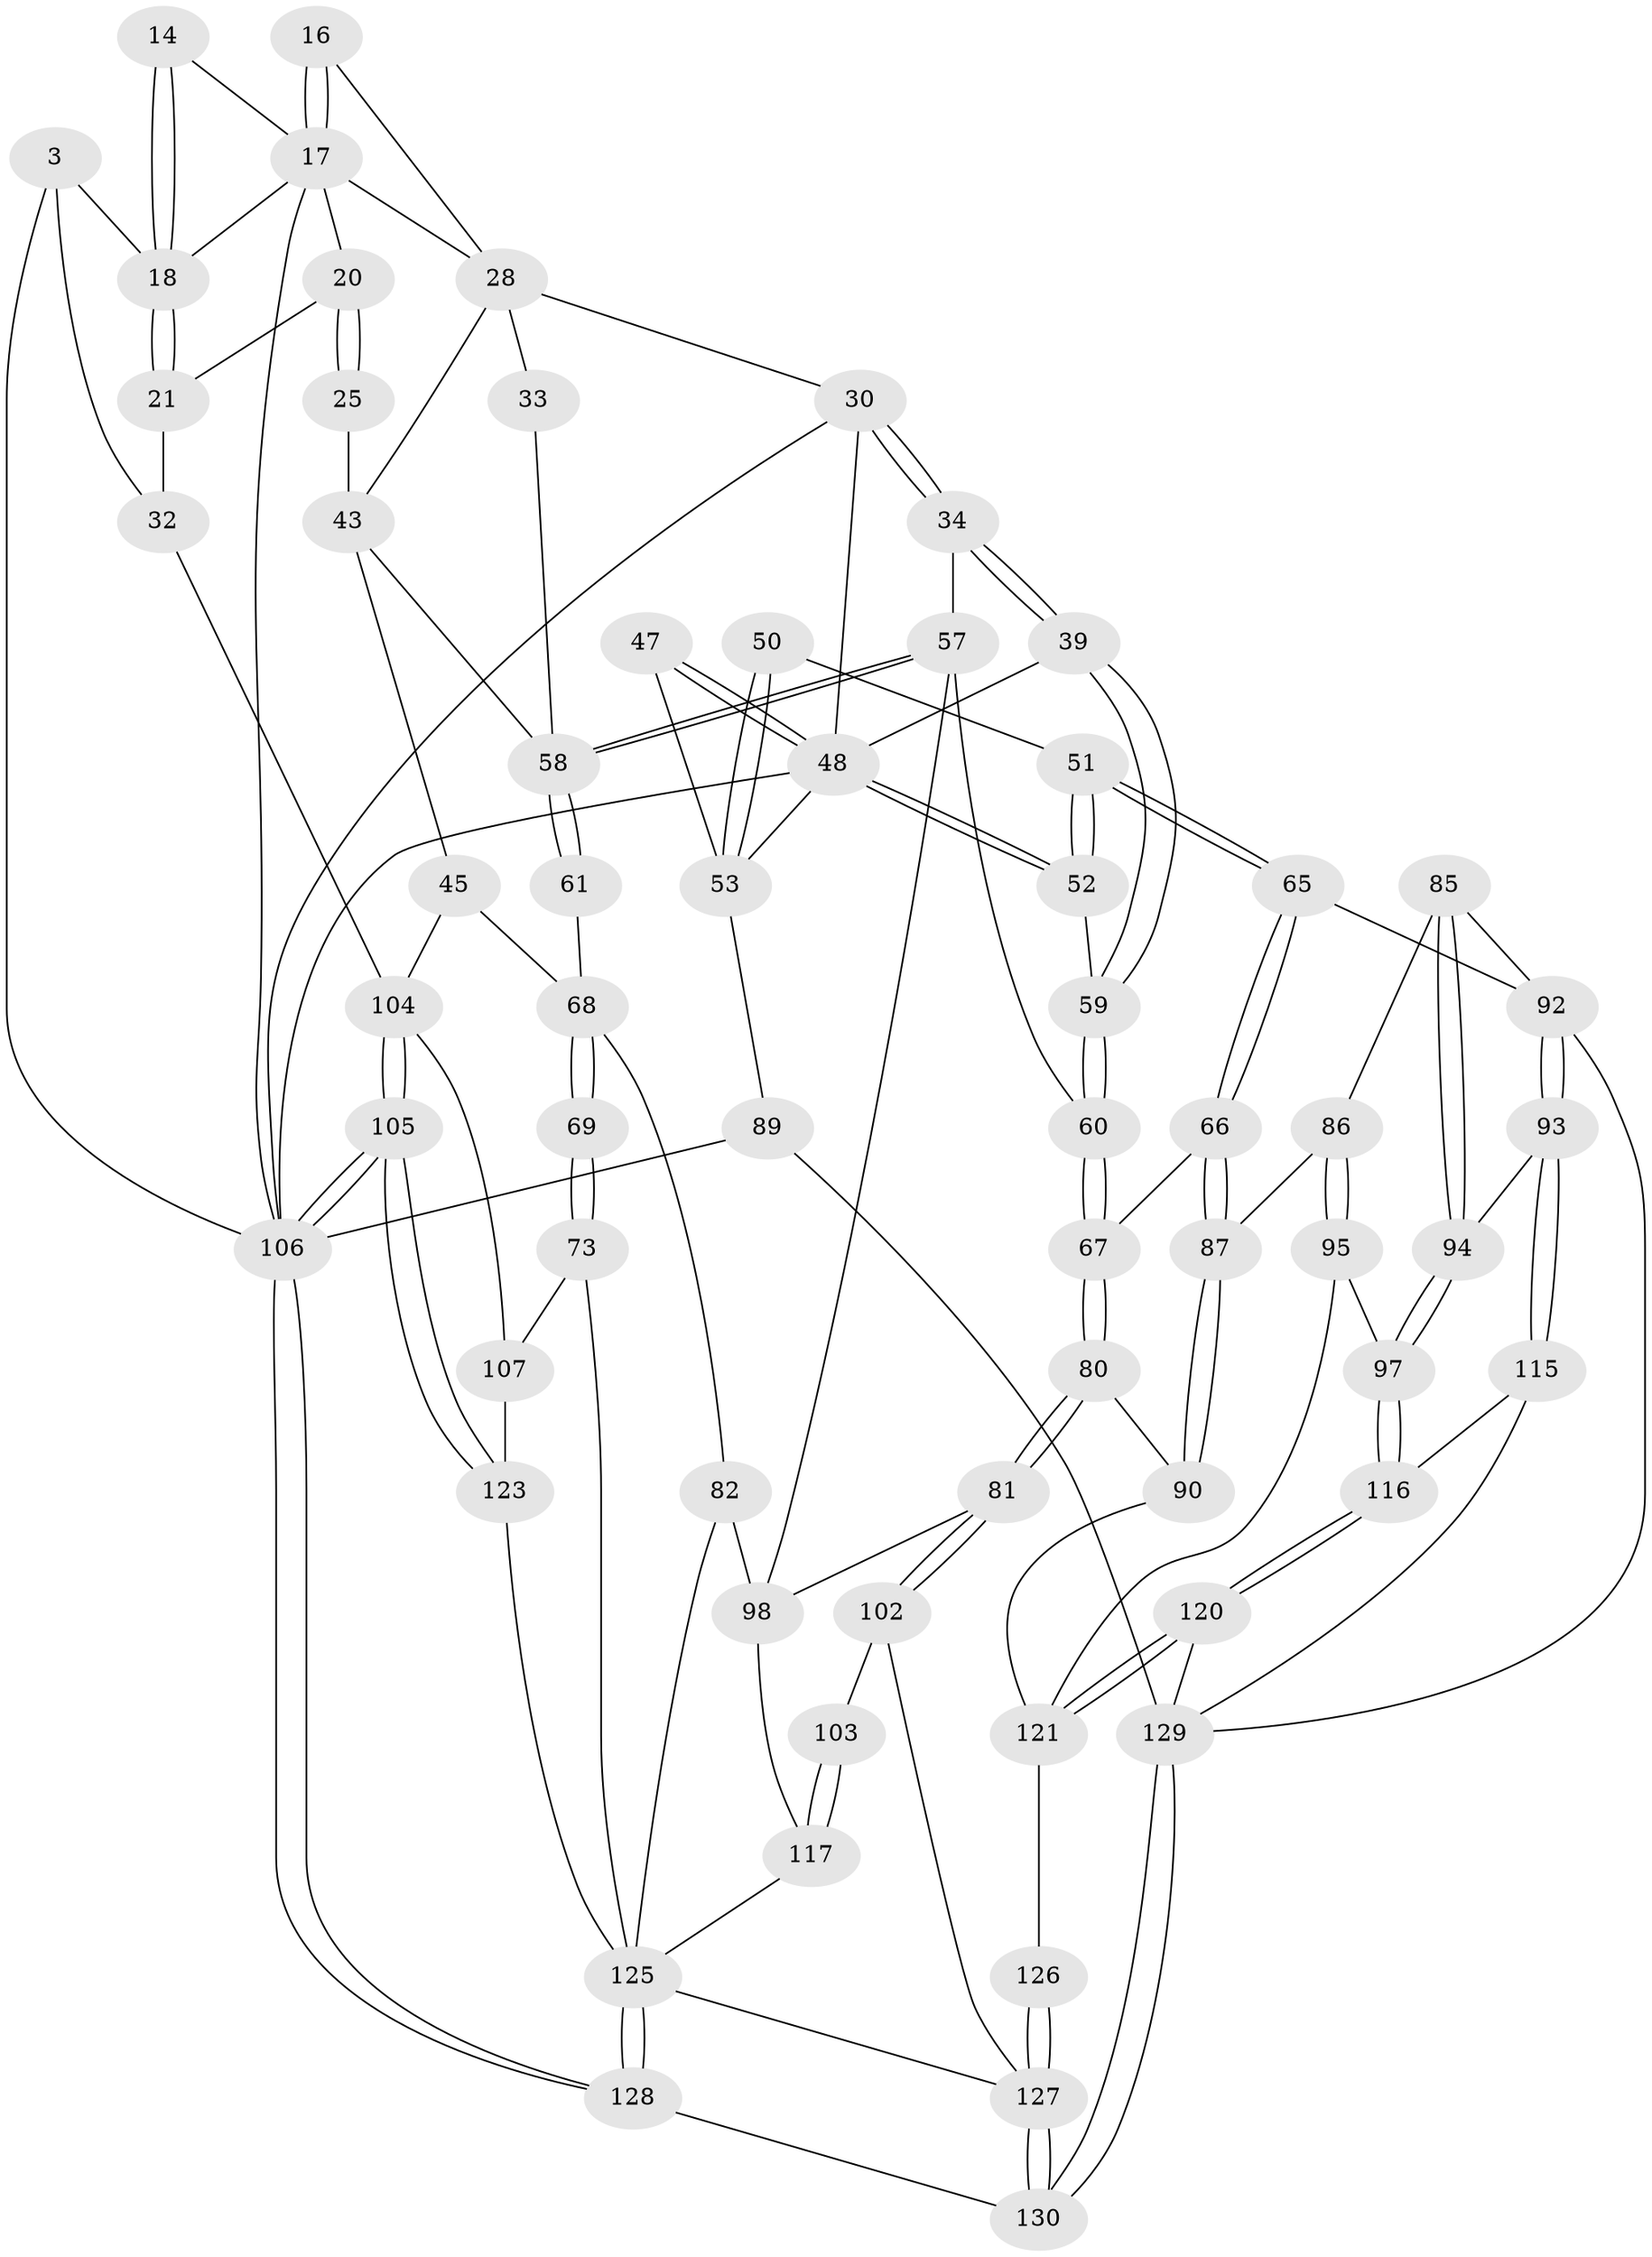 // original degree distribution, {3: 0.015384615384615385, 6: 0.2230769230769231, 5: 0.5230769230769231, 4: 0.23846153846153847}
// Generated by graph-tools (version 1.1) at 2025/00/03/09/25 05:00:18]
// undirected, 65 vertices, 148 edges
graph export_dot {
graph [start="1"]
  node [color=gray90,style=filled];
  3 [pos="+0+0"];
  14 [pos="+0.18016926386371057+0.1259449514533237"];
  16 [pos="+0.3372890854193866+0.15760077669529246"];
  17 [pos="+0.25463319349019004+0.12824494458396152",super="+13+15"];
  18 [pos="+0.08440851454602609+0.1456693135908075",super="+5"];
  20 [pos="+0.14279590307785814+0.2823002350109461",super="+19"];
  21 [pos="+0.10851170298250805+0.2821955454421208"];
  25 [pos="+0.25791187072216637+0.3206461513643589"];
  28 [pos="+0.43485804037723874+0.19412762635650666",super="+27+23"];
  30 [pos="+0.6130095940228371+0.19904910769518347",super="+26"];
  32 [pos="+0+0.44431249539909146",super="+31"];
  33 [pos="+0.4646807900880609+0.3382774154111594"];
  34 [pos="+0.6375709823194629+0.3950161781101479"];
  39 [pos="+0.6693520914065659+0.42788488649940426"];
  43 [pos="+0.3006016493442786+0.37069297931940165",super="+24"];
  45 [pos="+0.08284476315315037+0.4649440508225284",super="+44"];
  47 [pos="+0.9050237593394753+0.38150112297895716"];
  48 [pos="+0.8479236057056325+0.4530069321287347",super="+38+37+42"];
  50 [pos="+0.9559799772614966+0.48776981015761384"];
  51 [pos="+0.8687081785424137+0.5141851517469388"];
  52 [pos="+0.8473503439532154+0.48082938557878174"];
  53 [pos="+1+0.4511193394737054",super="+40+41+49"];
  57 [pos="+0.4763883156213716+0.5877121671684363",super="+56"];
  58 [pos="+0.45351538560243476+0.5613226119349085",super="+55"];
  59 [pos="+0.6746377853395186+0.455388588940896"];
  60 [pos="+0.6486753267730392+0.5133307299659023"];
  61 [pos="+0.3314717877455328+0.5383998839596276"];
  65 [pos="+0.8645658273339216+0.5385948367813677"];
  66 [pos="+0.7195461808016737+0.5983260657283498"];
  67 [pos="+0.6911161473644464+0.5851527059014967"];
  68 [pos="+0.28925835505174846+0.5814367780243765",super="+62+64"];
  69 [pos="+0.19199834909552987+0.6539695821662898"];
  73 [pos="+0.1867803345404929+0.6765096114894927"];
  80 [pos="+0.6051875134447607+0.6921094885898078"];
  81 [pos="+0.5041784004644095+0.6818786028556665"];
  82 [pos="+0.29710239368905184+0.686938590825531",super="+72"];
  85 [pos="+0.7856859925478415+0.6656237791479876"];
  86 [pos="+0.7493131052361787+0.6594914633695359"];
  87 [pos="+0.7339244690096866+0.636049322804844"];
  89 [pos="+1+1",super="+77+88"];
  90 [pos="+0.6454981265970037+0.7261378123857717"];
  92 [pos="+0.8703722031633101+0.7383255961817934",super="+84"];
  93 [pos="+0.8382955132578933+0.7623488707434052"];
  94 [pos="+0.8014969421346899+0.7642674817638078"];
  95 [pos="+0.7229553140120681+0.7690998085675217"];
  97 [pos="+0.7831447202433949+0.7690039390379501"];
  98 [pos="+0.3377868506490689+0.6939737193457559",super="+71"];
  102 [pos="+0.475158577980262+0.8015076082752031"];
  103 [pos="+0.4378828272960271+0.8102366998597387"];
  104 [pos="+0+0.6413479936391864",super="+76+75"];
  105 [pos="+0+1"];
  106 [pos="+0+1",super="+2+11"];
  107 [pos="+0.08519327197458441+0.7446804924974596",super="+74"];
  115 [pos="+0.8562436044852152+0.8526698104417741"];
  116 [pos="+0.7977741892244402+0.8462248730472076"];
  117 [pos="+0.32075088911745653+0.8649949967252777",super="+100+99"];
  120 [pos="+0.7116143911358989+0.9196583600473226"];
  121 [pos="+0.6936981935264201+0.8927669319488151",super="+110"];
  123 [pos="+0.05763386748537363+0.8508037809400372",super="+109"];
  125 [pos="+0.2844041348435506+1",super="+118+119+108"];
  126 [pos="+0.5668052188615347+0.9491573022790696",super="+111"];
  127 [pos="+0.5592483902827562+1",super="+124"];
  128 [pos="+0.2372470877033287+1"];
  129 [pos="+0.7702279404189146+1",super="+122+91"];
  130 [pos="+0.6627899068041712+1"];
  3 -- 32;
  3 -- 106;
  3 -- 18;
  14 -- 18 [weight=2];
  14 -- 18;
  14 -- 17;
  16 -- 17 [weight=2];
  16 -- 17;
  16 -- 28;
  17 -- 20;
  17 -- 18;
  17 -- 106;
  17 -- 28;
  18 -- 21;
  18 -- 21;
  20 -- 21;
  20 -- 25 [weight=2];
  20 -- 25;
  21 -- 32;
  25 -- 43;
  28 -- 33 [weight=2];
  28 -- 43;
  28 -- 30;
  30 -- 34;
  30 -- 34;
  30 -- 48;
  30 -- 106;
  32 -- 104 [weight=2];
  33 -- 58;
  34 -- 39;
  34 -- 39;
  34 -- 57;
  39 -- 59;
  39 -- 59;
  39 -- 48;
  43 -- 58;
  43 -- 45;
  45 -- 68 [weight=2];
  45 -- 104;
  47 -- 48 [weight=2];
  47 -- 48;
  47 -- 53;
  48 -- 52;
  48 -- 52;
  48 -- 53;
  48 -- 106;
  50 -- 51;
  50 -- 53 [weight=2];
  50 -- 53;
  51 -- 52;
  51 -- 52;
  51 -- 65;
  51 -- 65;
  52 -- 59;
  53 -- 89 [weight=2];
  57 -- 58 [weight=2];
  57 -- 58;
  57 -- 60;
  57 -- 98;
  58 -- 61 [weight=2];
  58 -- 61;
  59 -- 60;
  59 -- 60;
  60 -- 67;
  60 -- 67;
  61 -- 68;
  65 -- 66;
  65 -- 66;
  65 -- 92;
  66 -- 67;
  66 -- 87;
  66 -- 87;
  67 -- 80;
  67 -- 80;
  68 -- 69 [weight=2];
  68 -- 69;
  68 -- 82;
  69 -- 73;
  69 -- 73;
  73 -- 107;
  73 -- 125;
  80 -- 81;
  80 -- 81;
  80 -- 90;
  81 -- 102;
  81 -- 102;
  81 -- 98;
  82 -- 98 [weight=2];
  82 -- 125;
  85 -- 86;
  85 -- 94;
  85 -- 94;
  85 -- 92;
  86 -- 87;
  86 -- 95;
  86 -- 95;
  87 -- 90;
  87 -- 90;
  89 -- 129 [weight=3];
  89 -- 106 [weight=3];
  90 -- 121;
  92 -- 93;
  92 -- 93;
  92 -- 129 [weight=2];
  93 -- 94;
  93 -- 115;
  93 -- 115;
  94 -- 97;
  94 -- 97;
  95 -- 97;
  95 -- 121;
  97 -- 116;
  97 -- 116;
  98 -- 117;
  102 -- 103;
  102 -- 127;
  103 -- 117 [weight=2];
  103 -- 117;
  104 -- 105;
  104 -- 105;
  104 -- 107 [weight=2];
  105 -- 106;
  105 -- 106;
  105 -- 123;
  105 -- 123;
  106 -- 128;
  106 -- 128;
  107 -- 123;
  115 -- 116;
  115 -- 129;
  116 -- 120;
  116 -- 120;
  117 -- 125 [weight=2];
  120 -- 121;
  120 -- 121;
  120 -- 129;
  121 -- 126 [weight=2];
  123 -- 125 [weight=2];
  125 -- 128;
  125 -- 128;
  125 -- 127;
  126 -- 127 [weight=2];
  126 -- 127;
  127 -- 130;
  127 -- 130;
  128 -- 130;
  129 -- 130;
  129 -- 130;
}
